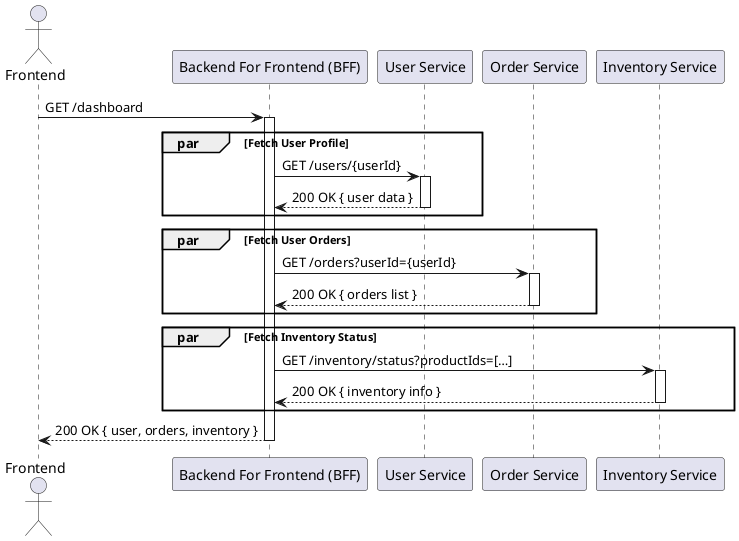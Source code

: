 @startuml
actor Frontend
participant "Backend For Frontend (BFF)" as BFF
participant "User Service" as UserService
participant "Order Service" as OrderService
participant "Inventory Service" as InventoryService

Frontend -> BFF : GET /dashboard
activate BFF

par Fetch User Profile
    BFF -> UserService : GET /users/{userId}
    activate UserService
    UserService --> BFF : 200 OK { user data }
    deactivate UserService
end

par Fetch User Orders
    BFF -> OrderService : GET /orders?userId={userId}
    activate OrderService
    OrderService --> BFF : 200 OK { orders list }
    deactivate OrderService
end

par Fetch Inventory Status
    BFF -> InventoryService : GET /inventory/status?productIds=[…]
    activate InventoryService
    InventoryService --> BFF : 200 OK { inventory info }
    deactivate InventoryService
end

BFF --> Frontend : 200 OK { user, orders, inventory }
deactivate BFF
@enduml

